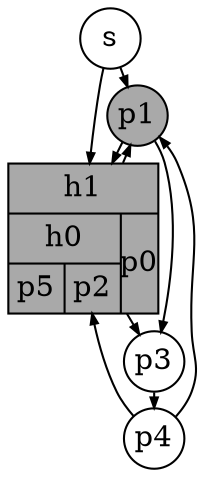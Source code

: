 digraph H002 {
    node [shape=circle,fixedsize=1,width=0.4,height=0.4,fillcolor="darkgray"];
	edge [arrowsize=0.5];
	nodesep=0.1;
	ranksep=0.1;
    s -> p1;
    s -> h1;
    p1 -> p3;
    p1 -> h1;
    p3 -> p4;
    p4 -> p1;
    p4 -> h1;
    h1 -> p1;
    h1 -> p3;
    h1 [style="filled",shape="record",label="{h1|{{h0|{p5|p2}}|p0}}",width=1,height=1];
    p1 [style="filled"];
}
